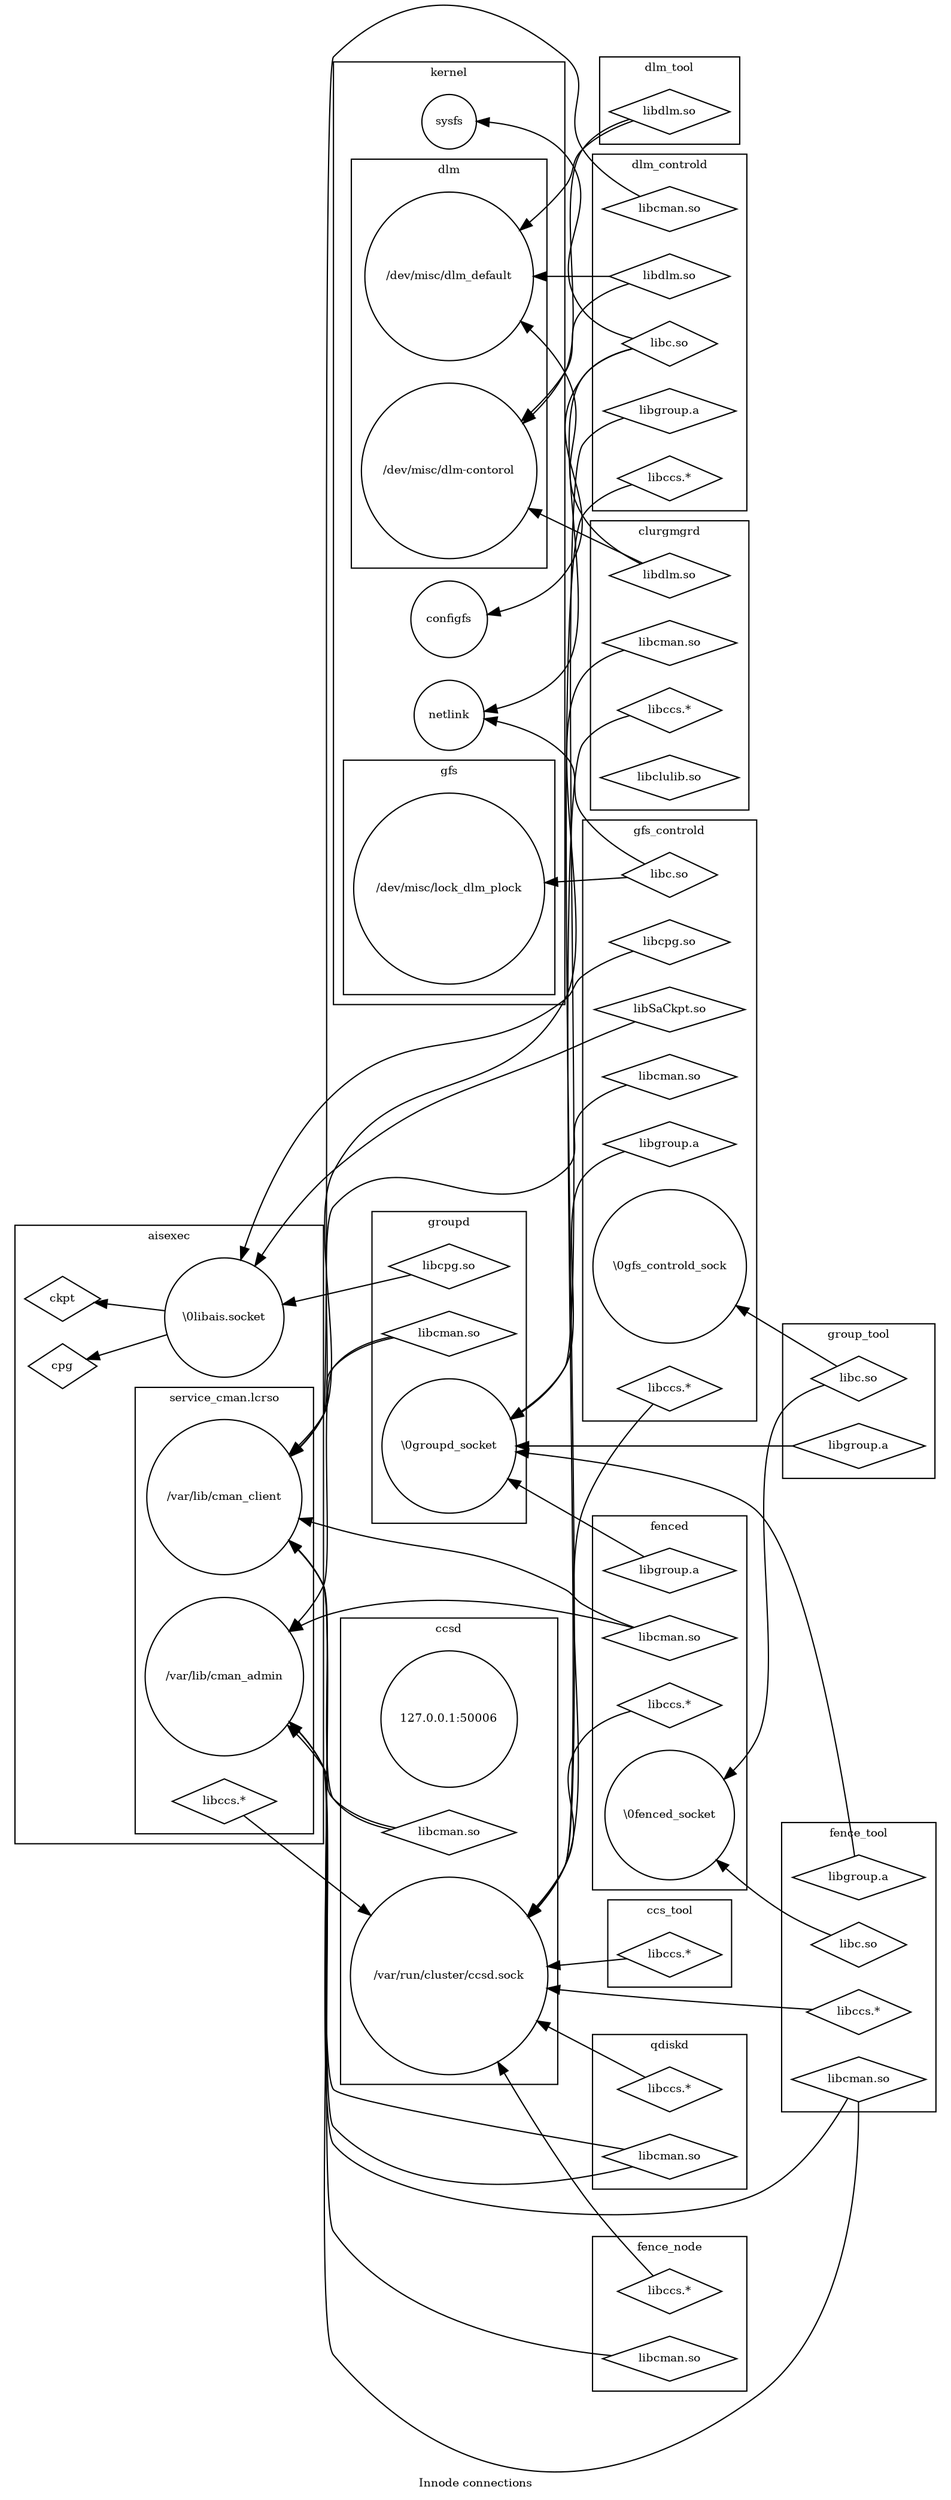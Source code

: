 // fdp
digraph innode {
	graph[fontsize=9,label="Innode connections",rankdir=RL];	
	node[fontsize=9];

        subgraph clusterkernel  {
		label = "kernel"
		"sysfs"[shape=circle];
		"configfs"[shape=circle];
		"netlink"[shape=circle];
		subgraph clusterdlm {
			label="dlm";
			"/dev/misc/dlm-contorol"[shape=circle];
			"/dev/misc/dlm_default"[shape=circle];
		}
		subgraph clustergfs {
			label="gfs";
			"/dev/misc/lock_dlm_plock"[shape=circle];
		}
        }
	
	subgraph clusteraisexec {
		label = "aisexec";
		"\\0libais.socket"[shape=circle];
		"cpg"[shape=diamond];
		"ckpt"[shape=diamond];
		subgraph clusterserviceCman {
			label = "service_cman.lcrso";
			"/var/lib/cman_client"[shape=circle];
			"/var/lib/cman_admin"[shape=circle];
			"cman_libccs.*"[shape=diamond,label="libccs.*"];
	        }
        }
	subgraph clustergroupd {
		label = "groupd";
		"groupd_libcpg.so"[shape=diamond,label="libcpg.so"];
		"groupd_libcman.so"[shape=diamond,label="libcman.so"];
		"\\0groupd_socket"[shape=circle];
	}
	subgraph clusterccsd {
 		label = "ccsd";
		"127.0.0.1:50006"[shape=circle];
		"/var/run/cluster/ccsd.sock"[shape=circle];
		"ccsd_libcman.so"[shape=diamond,label="libcman.so"];
        }
	subgraph clusterqdiskd {
		label = "qdiskd";
		"qdiskd_libcman.so"[shape=diamond,label="libcman.so"];
		"qdiskd_libccs.*" [shape=diamond,label="libccs.*"];
	}
	subgraph clusterfenced {
		label = "fenced";
                "fenced_libgroup.a"[shape=diamond, label="libgroup.a"];
		"fenced_libcman.so"[shape=diamond, label="libcman.so"];
		"fenced_libccs.*"[shape=diamond, label="libccs.*"];
		"\\0fenced_socket" [shape=circle];
	}
	subgraph clusterdlmcontrold {
		label = "dlm_controld";
		"dlm_controld_libcman.so" [shape=diamond,label="libcman.so"];
		"dlm_controld_libccs.*"   [shape=diamond,label="libccs.*"];
		"dlm_controld_libgroup.a" [shape=diamond,label="libgroup.a"];
		"dlm_controld_libdlm.so"  [shape=diamond,label="libdlm.so"];
		"dlm_controld_libc.so"    [shape=diamond,label="libc.so"];
		// cpg is for dealock handling. Not enabled yet.
	}
	subgraph clustergfscontrold {
		label = "gfs_controld";
		"gfs_controld_libcman.so" [shape=diamond,label="libcman.so"];
		"gfs_controld_libccs.*"   [shape=diamond,label="libccs.*"];
		"gfs_controld_libgroup.a" [shape=diamond,label="libgroup.a"];
		"gfs_controld_libSaCkpt.so" [shape=diamond,label="libSaCkpt.so"];
		"gfs_controld_libcpg.so" [shape=diamond,label="libcpg.so"];
		"\\0gfs_controld_sock"   [shape=circle];
		"gfs_controld_libc.so"   [shape=diamond,label="libc.so"];
		
		// ??? -> kernel
		
        }
        subgraph clustergrouptool {
		label = "group_tool";
		"group_tool_libgroup.a"[shape=diamond,label="libgroup.a"];
		"group_tool_libc.so"[shape=diamond,label="libc.so"];
	}

        subgraph clusterfencetool {
		label = "fence_tool";
		"fence_tool_libgroup.a"[shape=diamond,label="libgroup.a"]; 
		"fence_tool_libcman.so"[shape=diamond,label="libcman.so"];
		"fence_tool_libccs.*"[shape=diamond,label="libccs.*"];
		"fence_tool_libc.so" [shape=diamond,label="libc.so"];
	}

        subgraph clusterccstool {
		label = "ccs_tool";
		"ccs_tool_libccs.*"[shape=diamond,label="libccs.*"]; 
	}

        subgraph clusterdlmtool {
		label = "dlm_tool";
		"dlm_tool_libdlm.so"[shape=diamond,label="libdlm.so"]; 
	}

        subgraph clusterfencenode {
		label = "fence_node";
		"fence_node_libcman.so"[shape=diamond,label="libcman.so"]; //admin
		"fence_node_libccs.*"[shape=diamond,label="libccs.*"];
	}

        subgraph clusterclurgmgrd {
		label="clurgmgrd";
		"clurgmgrd_libcman.so"[shape=diamond,label="libcman.so"];
		"clurgmgrd_libccs.*"[shape=diamond,label="libccs.*"];
		"clurgmgrd_libdlm.so"[shape=diamond,label="libdlm.so"];
		"clurgmgrd_libclulib.so"[shape=diamond,label="libclulib.so"];
		// UNIX SOCKET???
	}
	//
        // aisexec
	//
	"\\0libais.socket"->"cpg";
	"\\0libais.socket"->"ckpt";
	"cman_libccs.*"->"/var/run/cluster/ccsd.sock";
	"ccsd_libcman.so"->"/var/lib/cman_client";
	"ccsd_libcman.so"->"/var/lib/cman_admin";
	//
	// groupd
	//
	"groupd_libcpg.so"->"\\0libais.socket"
	"groupd_libcman.so"->"/var/lib/cman_client";
	"groupd_libcman.so"->"/var/lib/cman_admin";
	//
        // fenced
	//
        "fenced_libgroup.a"->"\\0groupd_socket";
	"fenced_libcman.so"->"/var/lib/cman_client";
	"fenced_libcman.so"->"/var/lib/cman_admin";	
	"fenced_libccs.*"->"/var/run/cluster/ccsd.sock";
	//
        // qdiskd
	//
	"qdiskd_libcman.so"->"/var/lib/cman_client";
	"qdiskd_libcman.so"->"/var/lib/cman_admin";
	"qdiskd_libccs.*"->"/var/run/cluster/ccsd.sock";
	//
	// dlm_controld
	//
	"dlm_controld_libcman.so"->"/var/lib/cman_client";
	// client only
	"dlm_controld_libccs.*"->"/var/run/cluster/ccsd.sock";
	"dlm_controld_libgroup.a"->"\\0groupd_socket";
	"dlm_controld_libc.so"->"sysfs";
	"dlm_controld_libc.so"->"configfs";
	"dlm_controld_libc.so"->"netlink";
	"dlm_controld_libdlm.so"->"/dev/misc/dlm-contorol";
	"dlm_controld_libdlm.so"->"/dev/misc/dlm_default";
	//
	// gfs_controld
	//
	"gfs_controld_libcman.so"->"/var/lib/cman_client";
	// client only
	"gfs_controld_libccs.*"->"/var/run/cluster/ccsd.sock";
	"gfs_controld_libgroup.a"->"\\0groupd_socket";
	"gfs_controld_libcpg.so"->"\\0libais.socket";
	"gfs_controld_libSaCkpt.so"->"\\0libais.socket";
	"gfs_controld_libc.so"->"netlink";
	"gfs_controld_libc.so"->"/dev/misc/lock_dlm_plock";
	
	//
	// group_tool
	//
	"group_tool_libgroup.a"->"\\0groupd_socket";
	"group_tool_libc.so"->"\\0fenced_socket";
	"group_tool_libc.so"->"\\0gfs_controld_sock";
	
	//
        // fence_tool
	//
	"fence_tool_libcman.so"->"/var/lib/cman_client";
	"fence_tool_libcman.so"->"/var/lib/cman_admin";
	"fence_tool_libccs.*"->"/var/run/cluster/ccsd.sock";
	"fence_tool_libgroup.a"->"\\0groupd_socket";
	"fence_tool_libc.so"->"\\0fenced_socket";
		
	//
	// ccs_tool
	//
	"ccs_tool_libccs.*"->"/var/run/cluster/ccsd.sock";
	//
	// dlm_tool
	//
	"dlm_tool_libdlm.so"->"/dev/misc/dlm-contorol";
	"dlm_tool_libdlm.so"->"/dev/misc/dlm_default";
	//
	// fence_node
	//
	"fence_node_libcman.so"->"/var/lib/cman_admin";
	"fence_node_libccs.*"->"/var/run/cluster/ccsd.sock";
	//
	// clurgmgrd
	//
	"clurgmgrd_libcman.so"->"/var/lib/cman_client";
	"clurgmgrd_libccs.*"->"/var/run/cluster/ccsd.sock";
	"clurgmgrd_libdlm.so"->"/dev/misc/dlm-contorol";
	"clurgmgrd_libdlm.so"->"/dev/misc/dlm_default"; //???
}